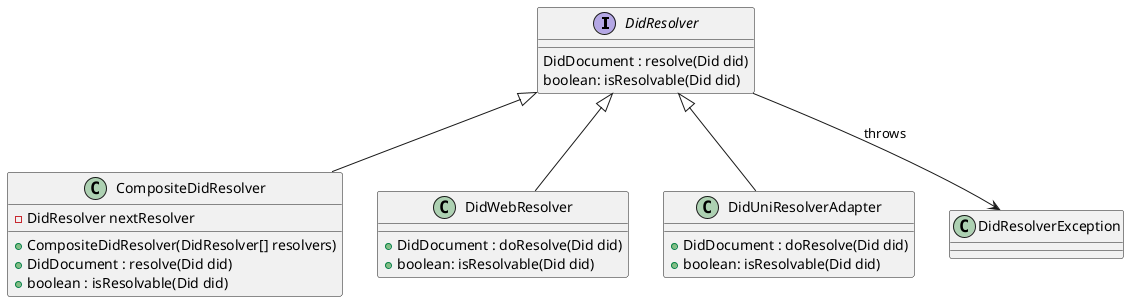 @startuml ResolveDidDoc
interface DidResolver {
    DidDocument : resolve(Did did)
    boolean: isResolvable(Did did)
}
class CompositeDidResolver {
   +CompositeDidResolver(DidResolver[] resolvers)
    -DidResolver nextResolver
    +DidDocument : resolve(Did did)
    +boolean : isResolvable(Did did)
}
class DidWebResolver {
    +DidDocument : doResolve(Did did)   
    +boolean: isResolvable(Did did)
}
class DidUniResolverAdapter {
    +DidDocument : doResolve(Did did)   
    +boolean: isResolvable(Did did)
}
class DidResolverException
DidResolver --> DidResolverException : throws
DidResolver <|-- CompositeDidResolver
DidResolver <|-- DidWebResolver
DidResolver <|-- DidUniResolverAdapter
@enduml